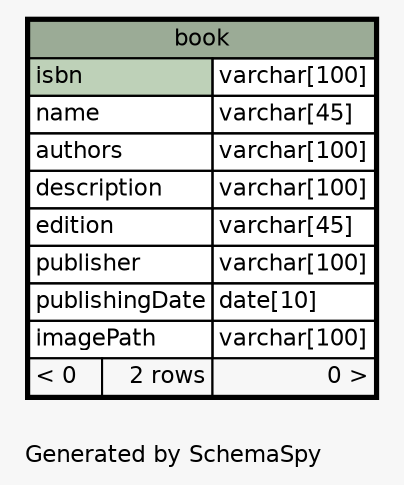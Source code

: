 // dot null on Windows 7 6.1
// SchemaSpy rev 590
digraph "oneDegreeRelationshipsDiagram" {
  graph [
    rankdir="RL"
    bgcolor="#f7f7f7"
    label="\nGenerated by SchemaSpy"
    labeljust="l"
    nodesep="0.18"
    ranksep="0.46"
    fontname="Helvetica"
    fontsize="11"
  ];
  node [
    fontname="Helvetica"
    fontsize="11"
    shape="plaintext"
  ];
  edge [
    arrowsize="0.8"
  ];
  "book" [
    label=<
    <TABLE BORDER="2" CELLBORDER="1" CELLSPACING="0" BGCOLOR="#ffffff">
      <TR><TD COLSPAN="3" BGCOLOR="#9bab96" ALIGN="CENTER">book</TD></TR>
      <TR><TD PORT="isbn" COLSPAN="2" BGCOLOR="#bed1b8" ALIGN="LEFT">isbn</TD><TD PORT="isbn.type" ALIGN="LEFT">varchar[100]</TD></TR>
      <TR><TD PORT="name" COLSPAN="2" ALIGN="LEFT">name</TD><TD PORT="name.type" ALIGN="LEFT">varchar[45]</TD></TR>
      <TR><TD PORT="authors" COLSPAN="2" ALIGN="LEFT">authors</TD><TD PORT="authors.type" ALIGN="LEFT">varchar[100]</TD></TR>
      <TR><TD PORT="description" COLSPAN="2" ALIGN="LEFT">description</TD><TD PORT="description.type" ALIGN="LEFT">varchar[100]</TD></TR>
      <TR><TD PORT="edition" COLSPAN="2" ALIGN="LEFT">edition</TD><TD PORT="edition.type" ALIGN="LEFT">varchar[45]</TD></TR>
      <TR><TD PORT="publisher" COLSPAN="2" ALIGN="LEFT">publisher</TD><TD PORT="publisher.type" ALIGN="LEFT">varchar[100]</TD></TR>
      <TR><TD PORT="publishingDate" COLSPAN="2" ALIGN="LEFT">publishingDate</TD><TD PORT="publishingDate.type" ALIGN="LEFT">date[10]</TD></TR>
      <TR><TD PORT="imagePath" COLSPAN="2" ALIGN="LEFT">imagePath</TD><TD PORT="imagePath.type" ALIGN="LEFT">varchar[100]</TD></TR>
      <TR><TD ALIGN="LEFT" BGCOLOR="#f7f7f7">&lt; 0</TD><TD ALIGN="RIGHT" BGCOLOR="#f7f7f7">2 rows</TD><TD ALIGN="RIGHT" BGCOLOR="#f7f7f7">0 &gt;</TD></TR>
    </TABLE>>
    URL="book.html"
    tooltip="book"
  ];
}
